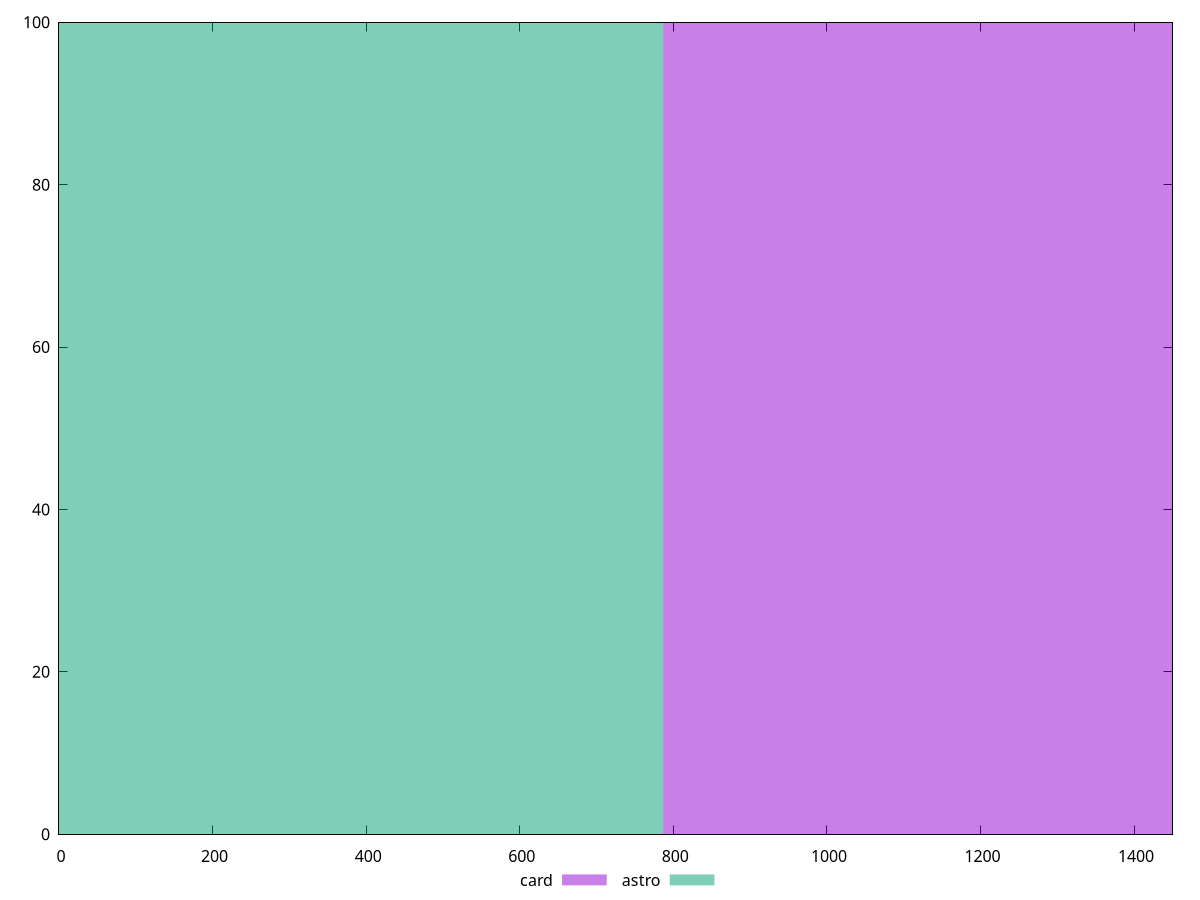 reset

$card <<EOF
1573.2132255796403 100
EOF

$astro <<EOF
0 100
EOF

set key outside below
set boxwidth 1573.2132255796403
set xrange [0:1450]
set yrange [0:100]
set trange [0:100]
set style fill transparent solid 0.5 noborder
set terminal svg size 640, 500 enhanced background rgb 'white'
set output "reports/report_00031_2021-02-24T23-18-18.084Z/uses-http2/comparison/histogram/2_vs_3.svg"

plot $card title "card" with boxes, \
     $astro title "astro" with boxes

reset
